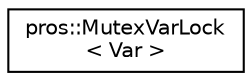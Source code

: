 digraph "Graphical Class Hierarchy"
{
 // LATEX_PDF_SIZE
  edge [fontname="Helvetica",fontsize="10",labelfontname="Helvetica",labelfontsize="10"];
  node [fontname="Helvetica",fontsize="10",shape=record];
  rankdir="LR";
  Node0 [label="pros::MutexVarLock\l\< Var \>",height=0.2,width=0.4,color="black", fillcolor="white", style="filled",URL="$classpros_1_1MutexVarLock.html",tooltip=" "];
}
